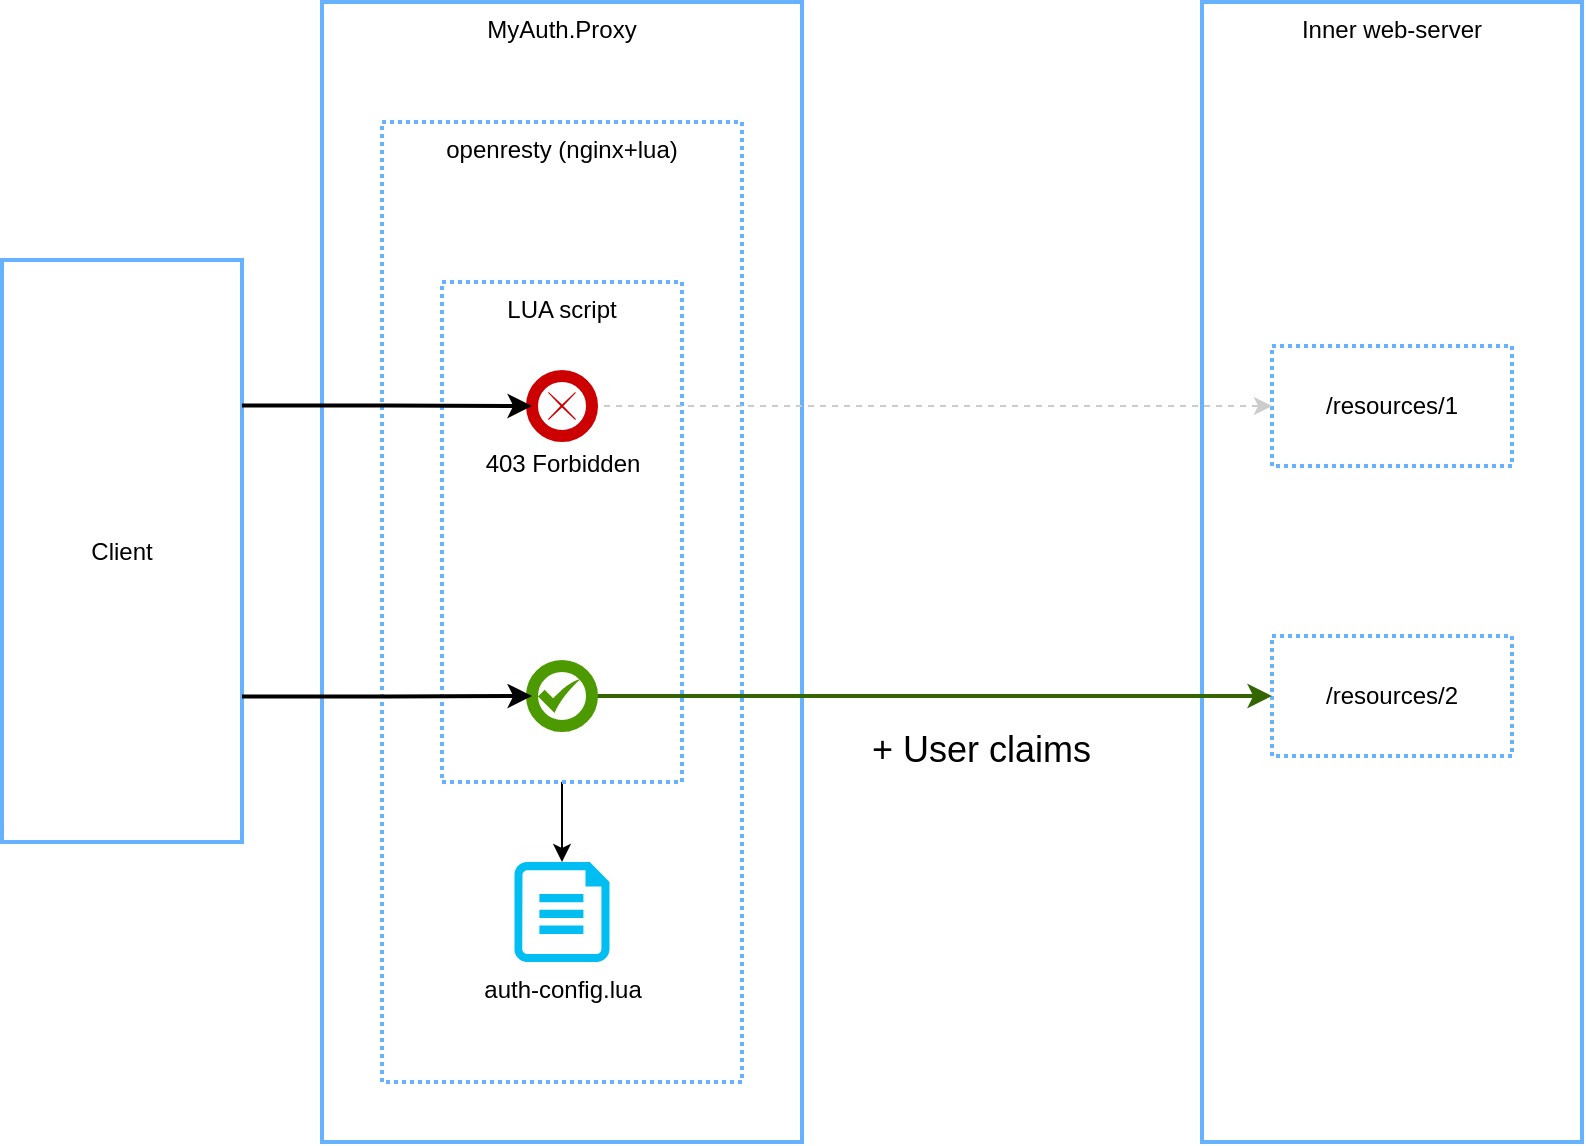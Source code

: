 <mxfile version="12.6.5" type="device"><diagram id="XgMktS7vkldUZWnp9G4K" name="Page-1"><mxGraphModel dx="1086" dy="806" grid="1" gridSize="10" guides="1" tooltips="1" connect="1" arrows="1" fold="1" page="1" pageScale="1" pageWidth="1100" pageHeight="850" math="0" shadow="0"><root><mxCell id="0"/><mxCell id="1" parent="0"/><mxCell id="CsdiAg6jJpe1J3Fc4_Ee-1" value="MyAuth.Proxy" style="rounded=0;whiteSpace=wrap;html=1;strokeColor=#66B2FF;strokeWidth=2;align=center;verticalAlign=top;" parent="1" vertex="1"><mxGeometry x="230" y="70" width="240" height="570" as="geometry"/></mxCell><mxCell id="CsdiAg6jJpe1J3Fc4_Ee-3" value="openresty (nginx+lua)" style="rounded=0;whiteSpace=wrap;html=1;strokeColor=#66B2FF;strokeWidth=2;verticalAlign=top;dashed=1;dashPattern=1 1;" parent="1" vertex="1"><mxGeometry x="260" y="130" width="180" height="480" as="geometry"/></mxCell><mxCell id="CsdiAg6jJpe1J3Fc4_Ee-15" value="Client" style="rounded=0;whiteSpace=wrap;html=1;strokeColor=#66B2FF;strokeWidth=2;fontFamily=Helvetica;fontSize=12;align=center;" parent="1" vertex="1"><mxGeometry x="70" y="199" width="120" height="291" as="geometry"/></mxCell><mxCell id="CsdiAg6jJpe1J3Fc4_Ee-16" value="auth-config.lua" style="verticalLabelPosition=bottom;html=1;verticalAlign=top;align=center;strokeColor=none;fillColor=#00BEF2;shape=mxgraph.azure.cloud_services_configuration_file;pointerEvents=1;fontFamily=Helvetica;fontSize=12;" parent="1" vertex="1"><mxGeometry x="326.25" y="500" width="47.5" height="50" as="geometry"/></mxCell><mxCell id="CsdiAg6jJpe1J3Fc4_Ee-20" value="Inner web-server" style="rounded=0;whiteSpace=wrap;html=1;strokeColor=#66B2FF;strokeWidth=2;fontFamily=Helvetica;fontSize=12;align=center;verticalAlign=top;" parent="1" vertex="1"><mxGeometry x="670" y="70" width="190" height="570" as="geometry"/></mxCell><mxCell id="CsdiAg6jJpe1J3Fc4_Ee-23" value="/resources/1" style="rounded=0;whiteSpace=wrap;html=1;strokeColor=#66B2FF;strokeWidth=2;fontFamily=Helvetica;fontSize=12;align=center;dashed=1;dashPattern=1 1;" parent="1" vertex="1"><mxGeometry x="705" y="242" width="120" height="60" as="geometry"/></mxCell><mxCell id="CsdiAg6jJpe1J3Fc4_Ee-24" value="/resources/2" style="rounded=0;whiteSpace=wrap;html=1;strokeColor=#66B2FF;strokeWidth=2;fontFamily=Helvetica;fontSize=12;align=center;dashed=1;dashPattern=1 1;" parent="1" vertex="1"><mxGeometry x="705" y="387" width="120" height="60" as="geometry"/></mxCell><mxCell id="CsdiAg6jJpe1J3Fc4_Ee-27" value="" style="edgeStyle=orthogonalEdgeStyle;rounded=0;orthogonalLoop=1;jettySize=auto;html=1;fontFamily=Helvetica;fontSize=12;entryX=0.5;entryY=0;entryDx=0;entryDy=0;entryPerimeter=0;" parent="1" source="CsdiAg6jJpe1J3Fc4_Ee-25" target="CsdiAg6jJpe1J3Fc4_Ee-16" edge="1"><mxGeometry relative="1" as="geometry"><mxPoint x="350" y="580" as="targetPoint"/></mxGeometry></mxCell><mxCell id="CsdiAg6jJpe1J3Fc4_Ee-25" value="LUA script" style="rounded=0;whiteSpace=wrap;html=1;strokeColor=#66B2FF;strokeWidth=2;fontFamily=Helvetica;fontSize=12;align=center;verticalAlign=top;dashed=1;dashPattern=1 1;" parent="1" vertex="1"><mxGeometry x="290" y="210" width="120" height="250" as="geometry"/></mxCell><mxCell id="CsdiAg6jJpe1J3Fc4_Ee-32" style="edgeStyle=orthogonalEdgeStyle;rounded=0;orthogonalLoop=1;jettySize=auto;html=1;exitX=1;exitY=0.5;exitDx=0;exitDy=0;entryX=0;entryY=0.5;entryDx=0;entryDy=0;fontFamily=Helvetica;fontSize=12;fontColor=#000000;dashed=1;strokeColor=#CCCCCC;" parent="1" source="CsdiAg6jJpe1J3Fc4_Ee-29" target="CsdiAg6jJpe1J3Fc4_Ee-23" edge="1"><mxGeometry relative="1" as="geometry"/></mxCell><mxCell id="CsdiAg6jJpe1J3Fc4_Ee-29" value="403 Forbidden" style="shape=mxgraph.bpmn.shape;html=1;verticalLabelPosition=bottom;labelBackgroundColor=#ffffff;verticalAlign=top;align=center;perimeter=ellipsePerimeter;outlineConnect=0;outline=end;symbol=cancel;strokeColor=#CC0000;strokeWidth=2;fontFamily=Helvetica;fontSize=12;fontColor=#000000;" parent="1" vertex="1"><mxGeometry x="335" y="257" width="30" height="30" as="geometry"/></mxCell><mxCell id="CsdiAg6jJpe1J3Fc4_Ee-30" style="edgeStyle=orthogonalEdgeStyle;rounded=0;orthogonalLoop=1;jettySize=auto;html=1;exitX=1;exitY=0.25;exitDx=0;exitDy=0;entryX=0;entryY=0.5;entryDx=0;entryDy=0;fontFamily=Helvetica;fontSize=12;fontColor=#000000;strokeWidth=2;" parent="1" source="CsdiAg6jJpe1J3Fc4_Ee-15" target="CsdiAg6jJpe1J3Fc4_Ee-29" edge="1"><mxGeometry relative="1" as="geometry"/></mxCell><mxCell id="CsdiAg6jJpe1J3Fc4_Ee-31" style="edgeStyle=orthogonalEdgeStyle;rounded=0;orthogonalLoop=1;jettySize=auto;html=1;exitX=1;exitY=0.5;exitDx=0;exitDy=0;entryX=0;entryY=0.5;entryDx=0;entryDy=0;fontFamily=Helvetica;fontSize=12;fontColor=#000000;strokeWidth=2;strokeColor=#336600;" parent="1" source="CsdiAg6jJpe1J3Fc4_Ee-34" target="CsdiAg6jJpe1J3Fc4_Ee-24" edge="1"><mxGeometry relative="1" as="geometry"/></mxCell><mxCell id="CsdiAg6jJpe1J3Fc4_Ee-34" value="" style="ellipse;whiteSpace=wrap;html=1;aspect=fixed;strokeColor=#4D9900;strokeWidth=6;fontFamily=Helvetica;fontSize=12;fontColor=#000000;align=center;" parent="1" vertex="1"><mxGeometry x="335" y="402" width="30" height="30" as="geometry"/></mxCell><mxCell id="CsdiAg6jJpe1J3Fc4_Ee-35" style="edgeStyle=orthogonalEdgeStyle;rounded=0;orthogonalLoop=1;jettySize=auto;html=1;exitX=1;exitY=0.75;exitDx=0;exitDy=0;entryX=0;entryY=0.5;entryDx=0;entryDy=0;fontFamily=Helvetica;fontSize=12;fontColor=#000000;strokeWidth=2;" parent="1" source="CsdiAg6jJpe1J3Fc4_Ee-15" target="CsdiAg6jJpe1J3Fc4_Ee-34" edge="1"><mxGeometry relative="1" as="geometry"><mxPoint x="170" y="417.5" as="sourcePoint"/><mxPoint x="725" y="417" as="targetPoint"/></mxGeometry></mxCell><mxCell id="CsdiAg6jJpe1J3Fc4_Ee-36" value="" style="html=1;aspect=fixed;strokeColor=none;shadow=0;align=center;verticalAlign=top;fillColor=#4D9900;shape=mxgraph.gcp2.check;fontFamily=Helvetica;fontSize=12;fontColor=#000000;" parent="1" vertex="1"><mxGeometry x="338" y="408.5" width="21.25" height="17" as="geometry"/></mxCell><mxCell id="CNLUEOM9pvGroK1F4iq0-1" value="&lt;h1 style=&quot;font-size: 18px&quot;&gt;&lt;span style=&quot;font-weight: normal ; font-size: 18px&quot;&gt;+ User claims&lt;br&gt;&lt;/span&gt;&lt;/h1&gt;" style="text;html=1;strokeColor=none;fillColor=none;spacing=5;spacingTop=-20;whiteSpace=wrap;overflow=hidden;rounded=0;fontSize=18;fontStyle=0" parent="1" vertex="1"><mxGeometry x="500" y="432" width="150" height="28" as="geometry"/></mxCell></root></mxGraphModel></diagram></mxfile>